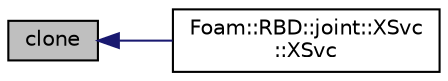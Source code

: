 digraph "clone"
{
  bgcolor="transparent";
  edge [fontname="Helvetica",fontsize="10",labelfontname="Helvetica",labelfontsize="10"];
  node [fontname="Helvetica",fontsize="10",shape=record];
  rankdir="LR";
  Node13 [label="clone",height=0.2,width=0.4,color="black", fillcolor="grey75", style="filled", fontcolor="black"];
  Node13 -> Node14 [dir="back",color="midnightblue",fontsize="10",style="solid",fontname="Helvetica"];
  Node14 [label="Foam::RBD::joint::XSvc\l::XSvc",height=0.2,width=0.4,color="black",URL="$a30365.html#a260dcf6f5cc39e0b3d149ad4cb5f75c5",tooltip="Null constructor. "];
}
